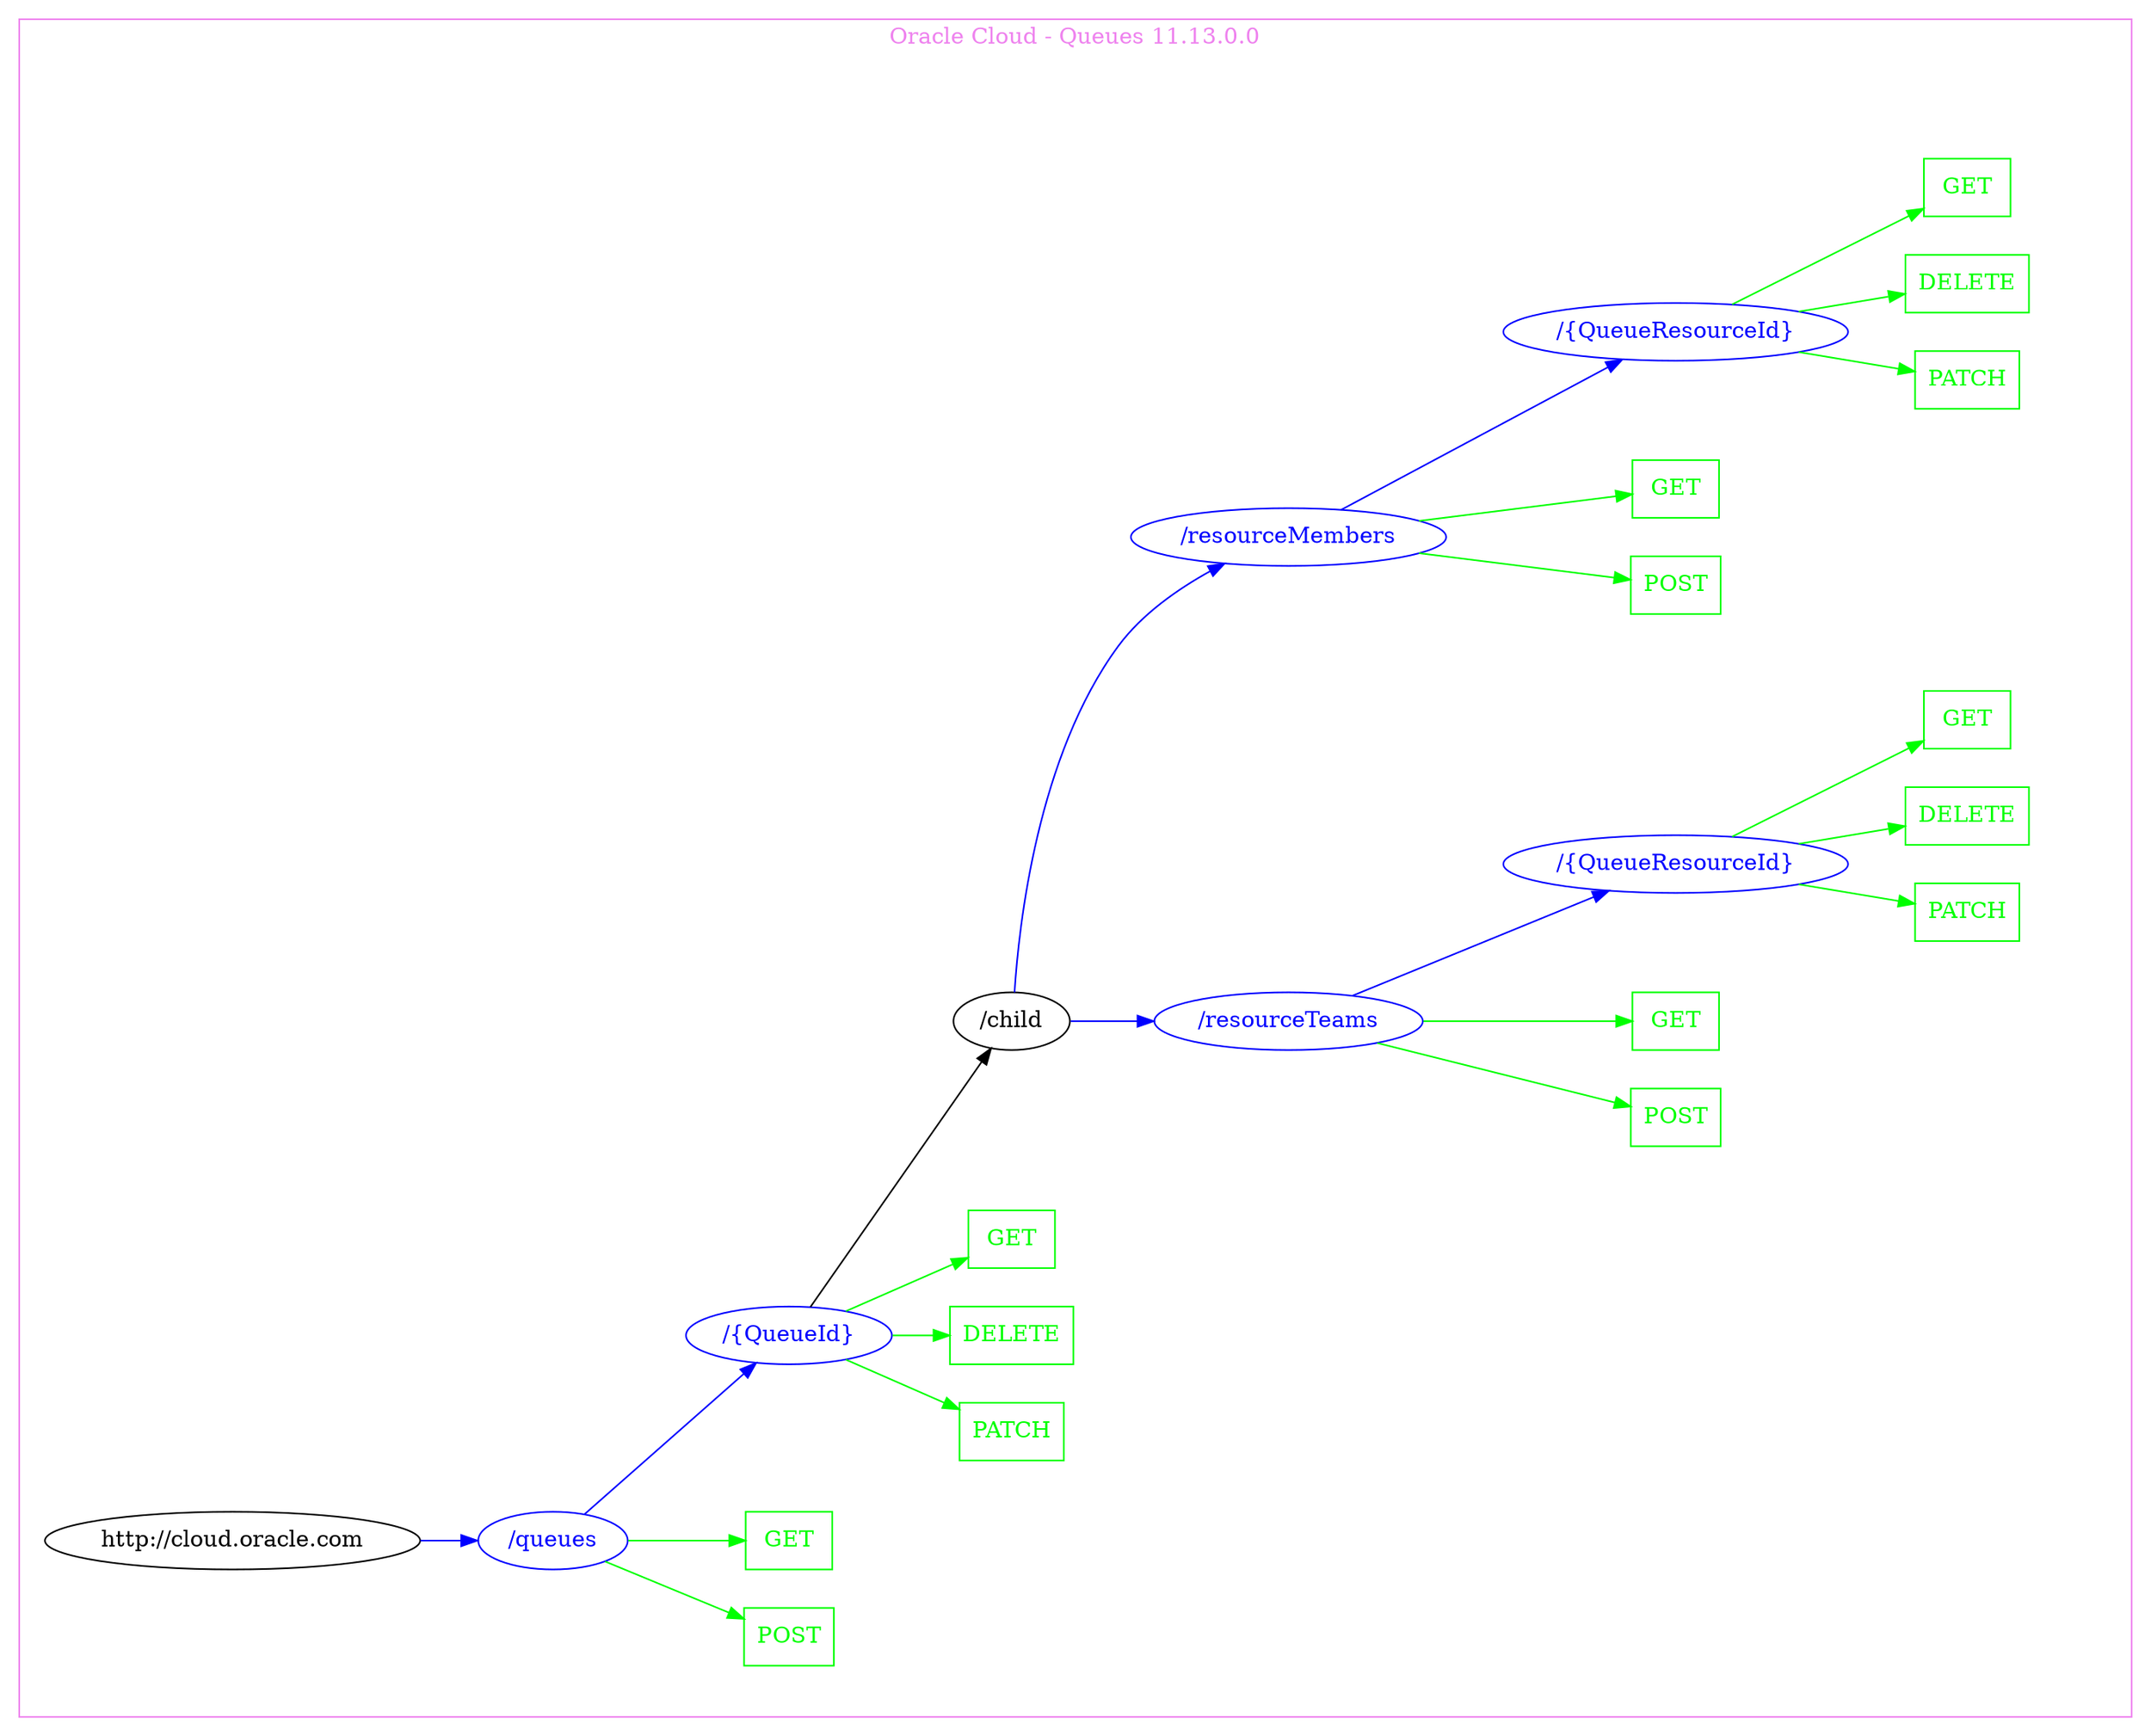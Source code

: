 digraph Cloud_Computing_REST_API {
rankdir="LR";
subgraph cluster_0 {
label="Oracle Cloud - Queues 11.13.0.0"
color=violet
fontcolor=violet
subgraph cluster_1 {
label=""
color=white
fontcolor=white
node1 [label="http://cloud.oracle.com", shape="ellipse", color="black", fontcolor="black"]
node1 -> node2 [color="blue", fontcolor="blue"]
subgraph cluster_2 {
label=""
color=white
fontcolor=white
node2 [label="/queues", shape="ellipse", color="blue", fontcolor="blue"]
node2 -> node3 [color="green", fontcolor="green"]
subgraph cluster_3 {
label=""
color=white
fontcolor=white
node3 [label="POST", shape="box", color="green", fontcolor="green"]
}
node2 -> node4 [color="green", fontcolor="green"]
subgraph cluster_4 {
label=""
color=white
fontcolor=white
node4 [label="GET", shape="box", color="green", fontcolor="green"]
}
node2 -> node5 [color="blue", fontcolor="blue"]
subgraph cluster_5 {
label=""
color=white
fontcolor=white
node5 [label="/{QueueId}", shape="ellipse", color="blue", fontcolor="blue"]
node5 -> node6 [color="green", fontcolor="green"]
subgraph cluster_6 {
label=""
color=white
fontcolor=white
node6 [label="PATCH", shape="box", color="green", fontcolor="green"]
}
node5 -> node7 [color="green", fontcolor="green"]
subgraph cluster_7 {
label=""
color=white
fontcolor=white
node7 [label="DELETE", shape="box", color="green", fontcolor="green"]
}
node5 -> node8 [color="green", fontcolor="green"]
subgraph cluster_8 {
label=""
color=white
fontcolor=white
node8 [label="GET", shape="box", color="green", fontcolor="green"]
}
node5 -> node9 [color="black", fontcolor="black"]
subgraph cluster_9 {
label=""
color=white
fontcolor=white
node9 [label="/child", shape="ellipse", color="black", fontcolor="black"]
node9 -> node10 [color="blue", fontcolor="blue"]
subgraph cluster_10 {
label=""
color=white
fontcolor=white
node10 [label="/resourceTeams", shape="ellipse", color="blue", fontcolor="blue"]
node10 -> node11 [color="green", fontcolor="green"]
subgraph cluster_11 {
label=""
color=white
fontcolor=white
node11 [label="POST", shape="box", color="green", fontcolor="green"]
}
node10 -> node12 [color="green", fontcolor="green"]
subgraph cluster_12 {
label=""
color=white
fontcolor=white
node12 [label="GET", shape="box", color="green", fontcolor="green"]
}
node10 -> node13 [color="blue", fontcolor="blue"]
subgraph cluster_13 {
label=""
color=white
fontcolor=white
node13 [label="/{QueueResourceId}", shape="ellipse", color="blue", fontcolor="blue"]
node13 -> node14 [color="green", fontcolor="green"]
subgraph cluster_14 {
label=""
color=white
fontcolor=white
node14 [label="PATCH", shape="box", color="green", fontcolor="green"]
}
node13 -> node15 [color="green", fontcolor="green"]
subgraph cluster_15 {
label=""
color=white
fontcolor=white
node15 [label="DELETE", shape="box", color="green", fontcolor="green"]
}
node13 -> node16 [color="green", fontcolor="green"]
subgraph cluster_16 {
label=""
color=white
fontcolor=white
node16 [label="GET", shape="box", color="green", fontcolor="green"]
}
}
}
node9 -> node17 [color="blue", fontcolor="blue"]
subgraph cluster_17 {
label=""
color=white
fontcolor=white
node17 [label="/resourceMembers", shape="ellipse", color="blue", fontcolor="blue"]
node17 -> node18 [color="green", fontcolor="green"]
subgraph cluster_18 {
label=""
color=white
fontcolor=white
node18 [label="POST", shape="box", color="green", fontcolor="green"]
}
node17 -> node19 [color="green", fontcolor="green"]
subgraph cluster_19 {
label=""
color=white
fontcolor=white
node19 [label="GET", shape="box", color="green", fontcolor="green"]
}
node17 -> node20 [color="blue", fontcolor="blue"]
subgraph cluster_20 {
label=""
color=white
fontcolor=white
node20 [label="/{QueueResourceId}", shape="ellipse", color="blue", fontcolor="blue"]
node20 -> node21 [color="green", fontcolor="green"]
subgraph cluster_21 {
label=""
color=white
fontcolor=white
node21 [label="PATCH", shape="box", color="green", fontcolor="green"]
}
node20 -> node22 [color="green", fontcolor="green"]
subgraph cluster_22 {
label=""
color=white
fontcolor=white
node22 [label="DELETE", shape="box", color="green", fontcolor="green"]
}
node20 -> node23 [color="green", fontcolor="green"]
subgraph cluster_23 {
label=""
color=white
fontcolor=white
node23 [label="GET", shape="box", color="green", fontcolor="green"]
}
}
}
}
}
}
}
}
}
